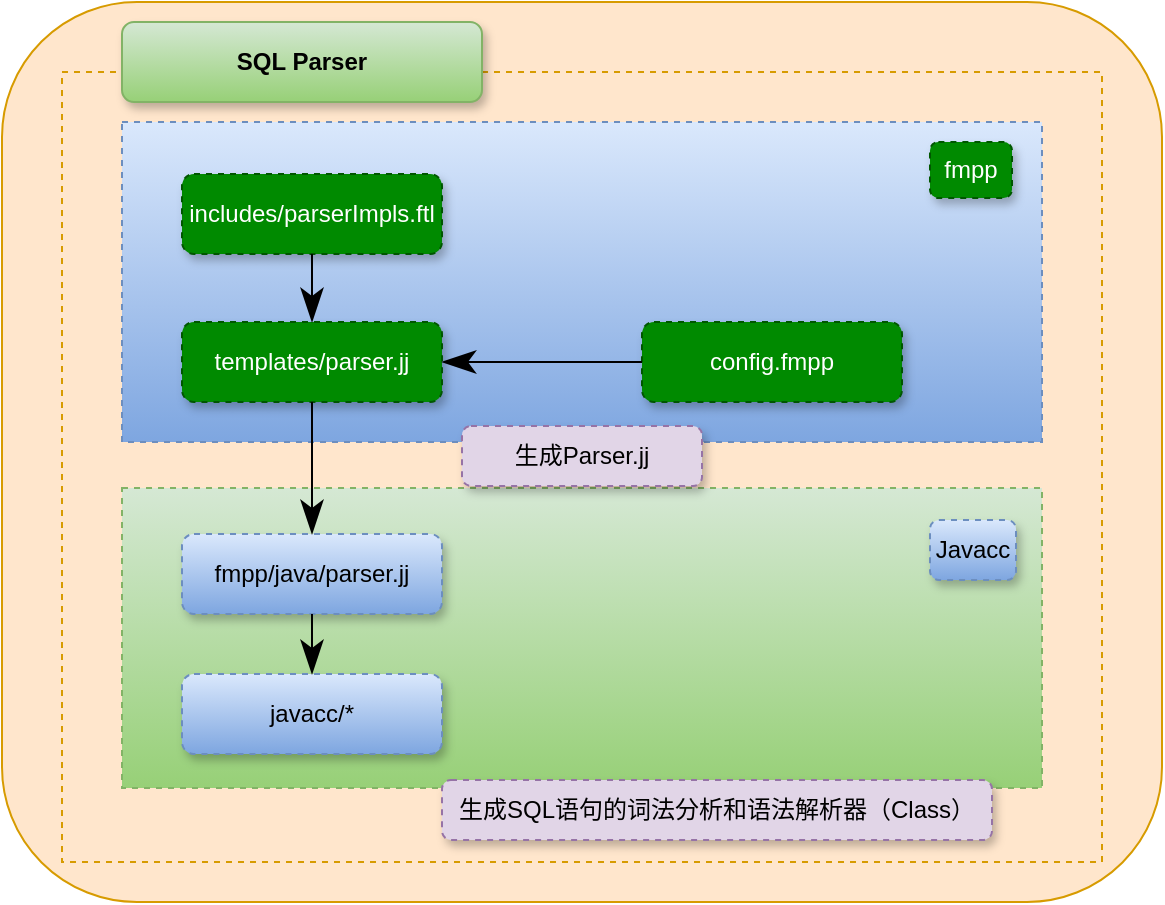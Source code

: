 <mxfile version="16.6.2" type="github">
  <diagram id="FK_EYPYNZeceUQXpnn1h" name="Page-1">
    <mxGraphModel dx="1674" dy="749" grid="1" gridSize="10" guides="1" tooltips="1" connect="1" arrows="1" fold="1" page="1" pageScale="1" pageWidth="1169" pageHeight="827" math="0" shadow="0">
      <root>
        <mxCell id="0" />
        <mxCell id="1" parent="0" />
        <mxCell id="QB38KlsuNQnuv_5i9Iaj-2" value="" style="rounded=1;whiteSpace=wrap;html=1;hachureGap=4;pointerEvents=0;fillColor=#ffe6cc;strokeColor=#d79b00;" parent="1" vertex="1">
          <mxGeometry x="100" y="150" width="580" height="450" as="geometry" />
        </mxCell>
        <mxCell id="QB38KlsuNQnuv_5i9Iaj-3" value="" style="rounded=0;whiteSpace=wrap;html=1;hachureGap=4;pointerEvents=0;dashed=1;fillColor=#ffe6cc;strokeColor=#d79b00;" parent="1" vertex="1">
          <mxGeometry x="130" y="185" width="520" height="395" as="geometry" />
        </mxCell>
        <mxCell id="QB38KlsuNQnuv_5i9Iaj-6" value="" style="rounded=0;whiteSpace=wrap;html=1;dashed=1;hachureGap=4;pointerEvents=0;fillColor=#dae8fc;strokeColor=#6c8ebf;gradientColor=#7ea6e0;" parent="1" vertex="1">
          <mxGeometry x="160" y="210" width="460" height="160" as="geometry" />
        </mxCell>
        <mxCell id="QB38KlsuNQnuv_5i9Iaj-7" value="includes/parserImpls.ftl" style="rounded=1;whiteSpace=wrap;html=1;dashed=1;hachureGap=4;pointerEvents=0;fillColor=#008a00;strokeColor=#005700;fontColor=#ffffff;shadow=1;" parent="1" vertex="1">
          <mxGeometry x="190" y="236" width="130" height="40" as="geometry" />
        </mxCell>
        <mxCell id="QB38KlsuNQnuv_5i9Iaj-8" value="templates/parser.jj" style="rounded=1;whiteSpace=wrap;html=1;dashed=1;hachureGap=4;pointerEvents=0;fillColor=#008a00;strokeColor=#005700;fontColor=#ffffff;shadow=1;glass=0;" parent="1" vertex="1">
          <mxGeometry x="190" y="310" width="130" height="40" as="geometry" />
        </mxCell>
        <mxCell id="QB38KlsuNQnuv_5i9Iaj-9" value="fmpp" style="rounded=1;whiteSpace=wrap;html=1;dashed=1;hachureGap=4;pointerEvents=0;shadow=1;fillColor=#008a00;strokeColor=#005700;fontColor=#ffffff;" parent="1" vertex="1">
          <mxGeometry x="564" y="220" width="41" height="28" as="geometry" />
        </mxCell>
        <mxCell id="QB38KlsuNQnuv_5i9Iaj-10" value="config.fmpp" style="rounded=1;whiteSpace=wrap;html=1;dashed=1;hachureGap=4;pointerEvents=0;fillColor=#008a00;strokeColor=#005700;fontColor=#ffffff;shadow=1;" parent="1" vertex="1">
          <mxGeometry x="420" y="310" width="130" height="40" as="geometry" />
        </mxCell>
        <mxCell id="QB38KlsuNQnuv_5i9Iaj-12" value="" style="endArrow=classicThin;html=1;startSize=14;endSize=14;sourcePerimeterSpacing=8;targetPerimeterSpacing=8;entryX=1;entryY=0.5;entryDx=0;entryDy=0;exitX=0;exitY=0.5;exitDx=0;exitDy=0;endFill=1;" parent="1" source="QB38KlsuNQnuv_5i9Iaj-10" target="QB38KlsuNQnuv_5i9Iaj-8" edge="1">
          <mxGeometry width="50" height="50" relative="1" as="geometry">
            <mxPoint x="480" y="370" as="sourcePoint" />
            <mxPoint x="530" y="320" as="targetPoint" />
          </mxGeometry>
        </mxCell>
        <mxCell id="QB38KlsuNQnuv_5i9Iaj-13" value="" style="endArrow=classicThin;html=1;startSize=14;endSize=14;sourcePerimeterSpacing=8;targetPerimeterSpacing=8;exitX=0.5;exitY=1;exitDx=0;exitDy=0;endFill=1;entryX=0.5;entryY=0;entryDx=0;entryDy=0;" parent="1" source="QB38KlsuNQnuv_5i9Iaj-7" target="QB38KlsuNQnuv_5i9Iaj-8" edge="1">
          <mxGeometry width="50" height="50" relative="1" as="geometry">
            <mxPoint x="560" y="400" as="sourcePoint" />
            <mxPoint x="610" y="350" as="targetPoint" />
          </mxGeometry>
        </mxCell>
        <mxCell id="QB38KlsuNQnuv_5i9Iaj-14" value="" style="rounded=0;whiteSpace=wrap;html=1;dashed=1;hachureGap=4;pointerEvents=0;fillColor=#d5e8d4;strokeColor=#82b366;gradientColor=#97d077;" parent="1" vertex="1">
          <mxGeometry x="160" y="393" width="460" height="150" as="geometry" />
        </mxCell>
        <mxCell id="QB38KlsuNQnuv_5i9Iaj-15" value="Javacc" style="rounded=1;whiteSpace=wrap;html=1;dashed=1;hachureGap=4;pointerEvents=0;shadow=1;fillColor=#dae8fc;strokeColor=#6c8ebf;gradientColor=#7ea6e0;" parent="1" vertex="1">
          <mxGeometry x="564" y="409" width="43" height="30" as="geometry" />
        </mxCell>
        <mxCell id="QB38KlsuNQnuv_5i9Iaj-18" value="fmpp/java/parser.jj" style="rounded=1;whiteSpace=wrap;html=1;dashed=1;hachureGap=4;pointerEvents=0;fillColor=#dae8fc;strokeColor=#6c8ebf;shadow=1;gradientColor=#7ea6e0;" parent="1" vertex="1">
          <mxGeometry x="190" y="416" width="130" height="40" as="geometry" />
        </mxCell>
        <mxCell id="QB38KlsuNQnuv_5i9Iaj-19" value="javacc/*" style="rounded=1;whiteSpace=wrap;html=1;dashed=1;hachureGap=4;pointerEvents=0;fillColor=#dae8fc;strokeColor=#6c8ebf;shadow=1;gradientColor=#7ea6e0;" parent="1" vertex="1">
          <mxGeometry x="190" y="486" width="130" height="40" as="geometry" />
        </mxCell>
        <mxCell id="QB38KlsuNQnuv_5i9Iaj-21" value="" style="endArrow=classicThin;html=1;startSize=14;endSize=14;sourcePerimeterSpacing=8;targetPerimeterSpacing=8;exitX=0.5;exitY=1;exitDx=0;exitDy=0;endFill=1;entryX=0.5;entryY=0;entryDx=0;entryDy=0;" parent="1" source="QB38KlsuNQnuv_5i9Iaj-8" target="QB38KlsuNQnuv_5i9Iaj-18" edge="1">
          <mxGeometry width="50" height="50" relative="1" as="geometry">
            <mxPoint x="265" y="260" as="sourcePoint" />
            <mxPoint x="265" y="320" as="targetPoint" />
          </mxGeometry>
        </mxCell>
        <mxCell id="QB38KlsuNQnuv_5i9Iaj-22" value="" style="endArrow=classicThin;html=1;startSize=14;endSize=14;sourcePerimeterSpacing=8;targetPerimeterSpacing=8;exitX=0.5;exitY=1;exitDx=0;exitDy=0;endFill=1;entryX=0.5;entryY=0;entryDx=0;entryDy=0;" parent="1" source="QB38KlsuNQnuv_5i9Iaj-18" target="QB38KlsuNQnuv_5i9Iaj-19" edge="1">
          <mxGeometry width="50" height="50" relative="1" as="geometry">
            <mxPoint x="275" y="226" as="sourcePoint" />
            <mxPoint x="275" y="286" as="targetPoint" />
          </mxGeometry>
        </mxCell>
        <mxCell id="QB38KlsuNQnuv_5i9Iaj-23" value="生成Parser.jj" style="rounded=1;whiteSpace=wrap;html=1;shadow=1;glass=0;dashed=1;hachureGap=4;pointerEvents=0;fillColor=#e1d5e7;strokeColor=#9673a6;" parent="1" vertex="1">
          <mxGeometry x="330" y="362" width="120" height="30" as="geometry" />
        </mxCell>
        <mxCell id="QB38KlsuNQnuv_5i9Iaj-24" value="生成SQL语句的词法分析和语法解析器（Class）" style="rounded=1;whiteSpace=wrap;html=1;shadow=1;glass=0;dashed=1;hachureGap=4;pointerEvents=0;fillColor=#e1d5e7;strokeColor=#9673a6;" parent="1" vertex="1">
          <mxGeometry x="320" y="539" width="275" height="30" as="geometry" />
        </mxCell>
        <mxCell id="QB38KlsuNQnuv_5i9Iaj-1" value="SQL Parser" style="rounded=1;whiteSpace=wrap;html=1;shadow=1;glass=0;hachureGap=4;pointerEvents=0;strokeWidth=1;fillColor=#d5e8d4;fontStyle=1;strokeColor=#82b366;gradientColor=#97d077;" parent="1" vertex="1">
          <mxGeometry x="160" y="160" width="180" height="40" as="geometry" />
        </mxCell>
      </root>
    </mxGraphModel>
  </diagram>
</mxfile>
